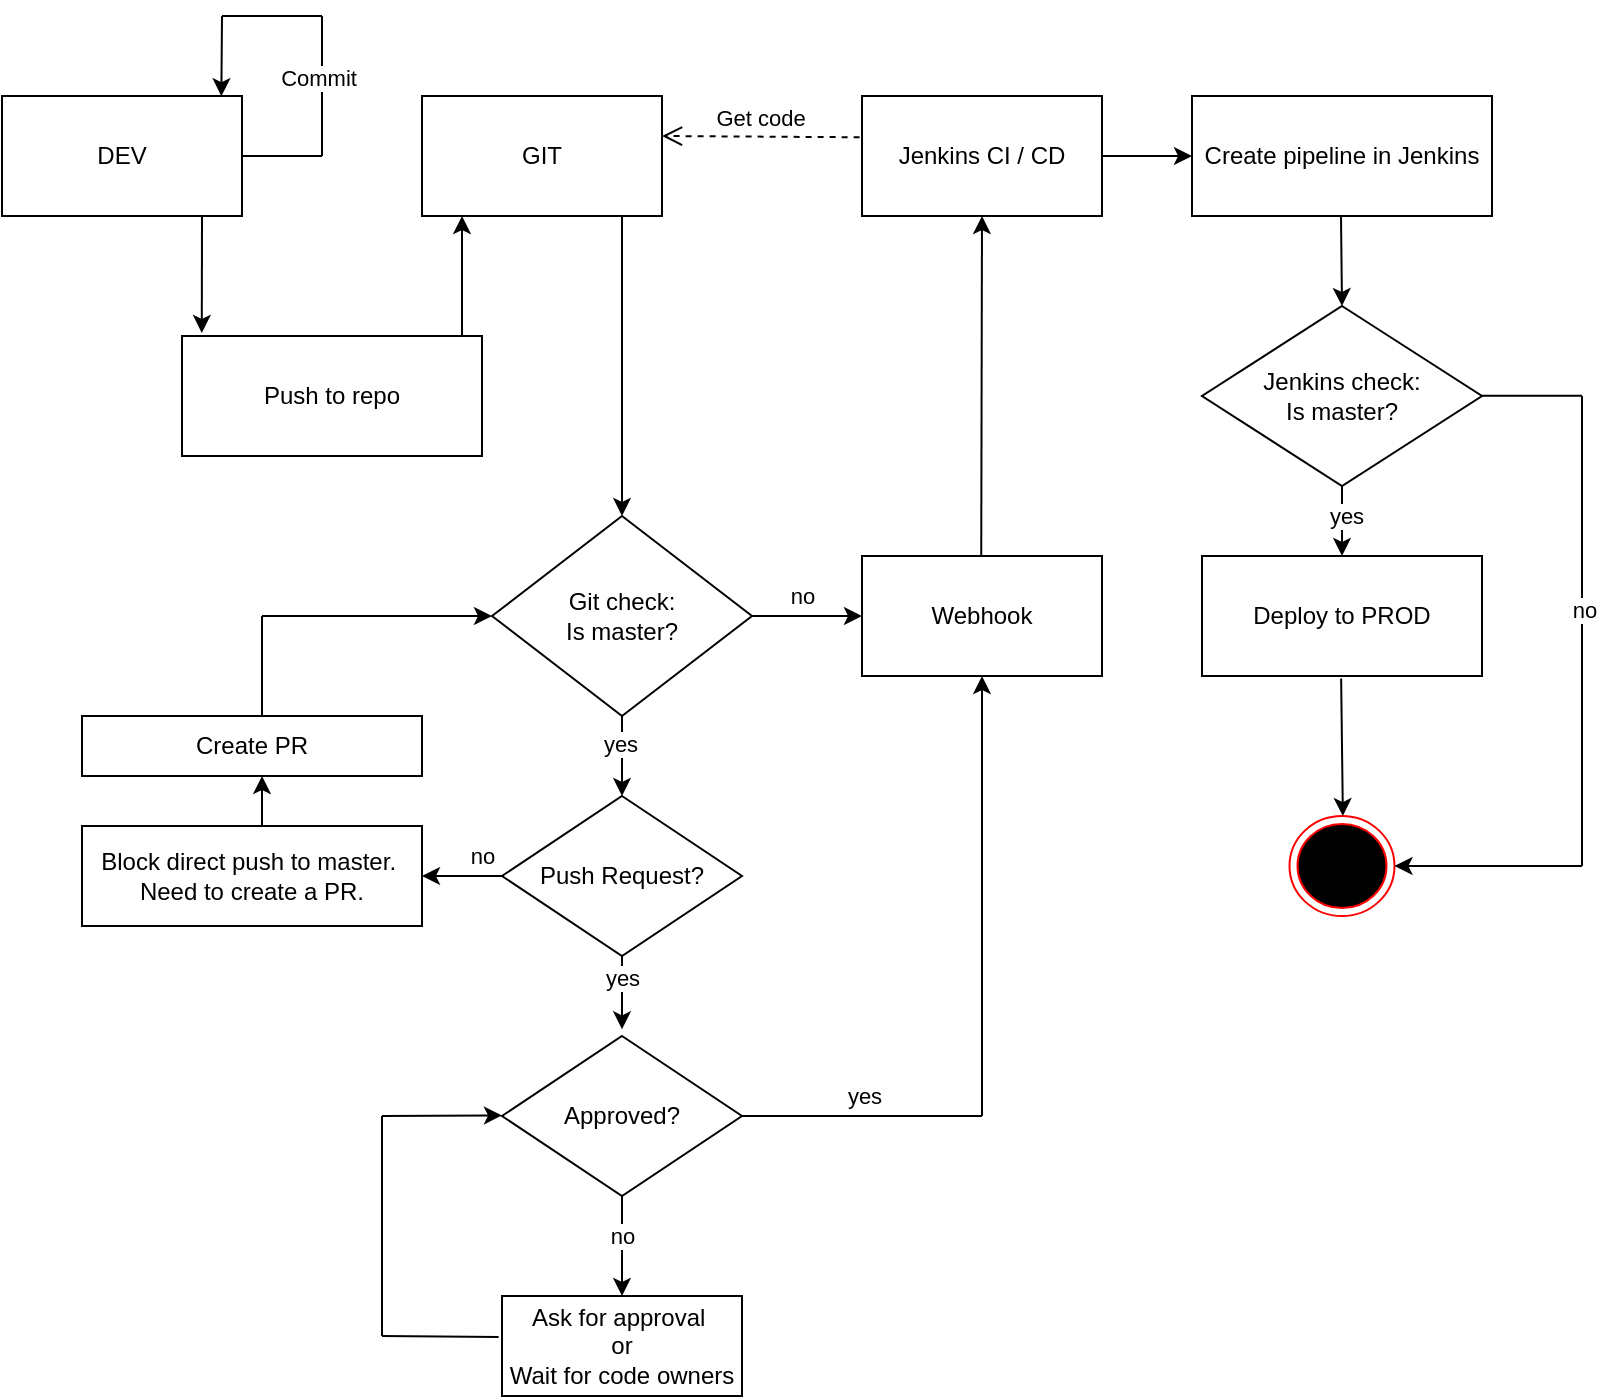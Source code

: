 <mxfile version="23.1.5" type="github">
  <diagram name="Page-1" id="gn0uq_FHL4GH7iVwz3Jk">
    <mxGraphModel dx="1140" dy="761" grid="1" gridSize="10" guides="1" tooltips="1" connect="1" arrows="1" fold="1" page="1" pageScale="1" pageWidth="827" pageHeight="1169" math="0" shadow="0">
      <root>
        <mxCell id="0" />
        <mxCell id="1" parent="0" />
        <mxCell id="xEWYe0WlcGR3rtT7nl-Z-1" value="Deploy to PROD" style="rounded=0;whiteSpace=wrap;html=1;" parent="1" vertex="1">
          <mxGeometry x="670" y="310" width="140" height="60" as="geometry" />
        </mxCell>
        <mxCell id="xEWYe0WlcGR3rtT7nl-Z-2" value="DEV" style="rounded=0;whiteSpace=wrap;html=1;" parent="1" vertex="1">
          <mxGeometry x="70" y="80" width="120" height="60" as="geometry" />
        </mxCell>
        <mxCell id="xEWYe0WlcGR3rtT7nl-Z-3" value="GIT" style="rounded=0;whiteSpace=wrap;html=1;" parent="1" vertex="1">
          <mxGeometry x="280" y="80" width="120" height="60" as="geometry" />
        </mxCell>
        <mxCell id="xEWYe0WlcGR3rtT7nl-Z-4" value="Jenkins CI / CD" style="rounded=0;whiteSpace=wrap;html=1;" parent="1" vertex="1">
          <mxGeometry x="500" y="80" width="120" height="60" as="geometry" />
        </mxCell>
        <mxCell id="xEWYe0WlcGR3rtT7nl-Z-5" value="Jenkins check:&lt;br&gt;Is master?" style="rhombus;whiteSpace=wrap;html=1;" parent="1" vertex="1">
          <mxGeometry x="670" y="185" width="140" height="90" as="geometry" />
        </mxCell>
        <mxCell id="xEWYe0WlcGR3rtT7nl-Z-6" value="Webhook" style="rounded=0;whiteSpace=wrap;html=1;" parent="1" vertex="1">
          <mxGeometry x="500" y="310" width="120" height="60" as="geometry" />
        </mxCell>
        <mxCell id="xEWYe0WlcGR3rtT7nl-Z-7" value="Push to repo" style="rounded=0;whiteSpace=wrap;html=1;" parent="1" vertex="1">
          <mxGeometry x="160" y="200" width="150" height="60" as="geometry" />
        </mxCell>
        <mxCell id="xEWYe0WlcGR3rtT7nl-Z-8" value="Git check:&lt;br&gt;Is master?" style="rhombus;whiteSpace=wrap;html=1;" parent="1" vertex="1">
          <mxGeometry x="315" y="290" width="130" height="100" as="geometry" />
        </mxCell>
        <mxCell id="xEWYe0WlcGR3rtT7nl-Z-53" value="" style="edgeStyle=orthogonalEdgeStyle;rounded=0;orthogonalLoop=1;jettySize=auto;html=1;" parent="1" edge="1">
          <mxGeometry relative="1" as="geometry">
            <mxPoint x="200" y="445" as="sourcePoint" />
            <mxPoint x="200" y="420" as="targetPoint" />
          </mxGeometry>
        </mxCell>
        <mxCell id="xEWYe0WlcGR3rtT7nl-Z-9" value="Block direct push to master.&amp;nbsp;&lt;br&gt;Need to create a PR." style="rounded=0;whiteSpace=wrap;html=1;" parent="1" vertex="1">
          <mxGeometry x="110" y="445" width="170" height="50" as="geometry" />
        </mxCell>
        <mxCell id="xEWYe0WlcGR3rtT7nl-Z-10" value="Push Request?" style="rhombus;whiteSpace=wrap;html=1;" parent="1" vertex="1">
          <mxGeometry x="320" y="430" width="120" height="80" as="geometry" />
        </mxCell>
        <mxCell id="xEWYe0WlcGR3rtT7nl-Z-11" value="Create PR" style="rounded=0;whiteSpace=wrap;html=1;" parent="1" vertex="1">
          <mxGeometry x="110" y="390" width="170" height="30" as="geometry" />
        </mxCell>
        <mxCell id="xEWYe0WlcGR3rtT7nl-Z-12" value="Create pipeline in Jenkins" style="rounded=0;whiteSpace=wrap;html=1;" parent="1" vertex="1">
          <mxGeometry x="665" y="80" width="150" height="60" as="geometry" />
        </mxCell>
        <mxCell id="xEWYe0WlcGR3rtT7nl-Z-13" value="Approved?" style="rhombus;whiteSpace=wrap;html=1;" parent="1" vertex="1">
          <mxGeometry x="320" y="550" width="120" height="80" as="geometry" />
        </mxCell>
        <mxCell id="xEWYe0WlcGR3rtT7nl-Z-14" value="Ask for approval&amp;nbsp;&lt;br&gt;or&lt;br&gt;Wait for code owners" style="rounded=0;whiteSpace=wrap;html=1;" parent="1" vertex="1">
          <mxGeometry x="320" y="680" width="120" height="50" as="geometry" />
        </mxCell>
        <mxCell id="xEWYe0WlcGR3rtT7nl-Z-15" value="" style="endArrow=classic;html=1;rounded=0;entryX=0.5;entryY=0;entryDx=0;entryDy=0;" parent="1" target="xEWYe0WlcGR3rtT7nl-Z-8" edge="1">
          <mxGeometry width="50" height="50" relative="1" as="geometry">
            <mxPoint x="380" y="140" as="sourcePoint" />
            <mxPoint x="440" y="170" as="targetPoint" />
          </mxGeometry>
        </mxCell>
        <mxCell id="xEWYe0WlcGR3rtT7nl-Z-16" value="" style="endArrow=classic;html=1;rounded=0;entryX=0.066;entryY=-0.025;entryDx=0;entryDy=0;entryPerimeter=0;" parent="1" target="xEWYe0WlcGR3rtT7nl-Z-7" edge="1">
          <mxGeometry width="50" height="50" relative="1" as="geometry">
            <mxPoint x="170" y="140" as="sourcePoint" />
            <mxPoint x="480" y="170" as="targetPoint" />
          </mxGeometry>
        </mxCell>
        <mxCell id="xEWYe0WlcGR3rtT7nl-Z-17" value="" style="endArrow=classic;html=1;rounded=0;" parent="1" edge="1">
          <mxGeometry width="50" height="50" relative="1" as="geometry">
            <mxPoint x="300" y="200" as="sourcePoint" />
            <mxPoint x="300" y="140" as="targetPoint" />
          </mxGeometry>
        </mxCell>
        <mxCell id="xEWYe0WlcGR3rtT7nl-Z-18" value="" style="endArrow=classic;html=1;rounded=0;entryX=0.5;entryY=1;entryDx=0;entryDy=0;exitX=0.364;exitY=0;exitDx=0;exitDy=0;exitPerimeter=0;" parent="1" target="xEWYe0WlcGR3rtT7nl-Z-4" edge="1">
          <mxGeometry width="50" height="50" relative="1" as="geometry">
            <mxPoint x="559.62" y="310" as="sourcePoint" />
            <mxPoint x="559.58" y="170" as="targetPoint" />
          </mxGeometry>
        </mxCell>
        <mxCell id="xEWYe0WlcGR3rtT7nl-Z-19" value="Get code" style="html=1;verticalAlign=bottom;endArrow=open;dashed=1;endSize=8;curved=0;rounded=0;exitX=-0.01;exitY=0.344;exitDx=0;exitDy=0;exitPerimeter=0;" parent="1" source="xEWYe0WlcGR3rtT7nl-Z-4" edge="1">
          <mxGeometry relative="1" as="geometry">
            <mxPoint x="485" y="100" as="sourcePoint" />
            <mxPoint x="400" y="100" as="targetPoint" />
          </mxGeometry>
        </mxCell>
        <mxCell id="xEWYe0WlcGR3rtT7nl-Z-23" value="" style="endArrow=classic;html=1;rounded=0;entryX=0.5;entryY=0;entryDx=0;entryDy=0;exitX=0.5;exitY=1;exitDx=0;exitDy=0;" parent="1" target="xEWYe0WlcGR3rtT7nl-Z-10" edge="1">
          <mxGeometry width="50" height="50" relative="1" as="geometry">
            <mxPoint x="380" y="390" as="sourcePoint" />
            <mxPoint x="405" y="370" as="targetPoint" />
          </mxGeometry>
        </mxCell>
        <mxCell id="xEWYe0WlcGR3rtT7nl-Z-56" value="yes" style="edgeLabel;html=1;align=center;verticalAlign=middle;resizable=0;points=[];" parent="xEWYe0WlcGR3rtT7nl-Z-23" vertex="1" connectable="0">
          <mxGeometry x="-0.307" y="-1" relative="1" as="geometry">
            <mxPoint as="offset" />
          </mxGeometry>
        </mxCell>
        <mxCell id="xEWYe0WlcGR3rtT7nl-Z-24" value="" style="endArrow=classic;html=1;rounded=0;exitX=0;exitY=0.5;exitDx=0;exitDy=0;entryX=1;entryY=0.5;entryDx=0;entryDy=0;" parent="1" source="xEWYe0WlcGR3rtT7nl-Z-10" target="xEWYe0WlcGR3rtT7nl-Z-9" edge="1">
          <mxGeometry width="50" height="50" relative="1" as="geometry">
            <mxPoint x="300" y="470" as="sourcePoint" />
            <mxPoint x="350" y="420" as="targetPoint" />
          </mxGeometry>
        </mxCell>
        <mxCell id="xEWYe0WlcGR3rtT7nl-Z-57" value="no" style="edgeLabel;html=1;align=center;verticalAlign=middle;resizable=0;points=[];" parent="xEWYe0WlcGR3rtT7nl-Z-24" vertex="1" connectable="0">
          <mxGeometry x="-0.45" y="1" relative="1" as="geometry">
            <mxPoint x="1" y="-11" as="offset" />
          </mxGeometry>
        </mxCell>
        <mxCell id="xEWYe0WlcGR3rtT7nl-Z-26" value="" style="endArrow=classic;html=1;rounded=0;entryX=0;entryY=0.5;entryDx=0;entryDy=0;" parent="1" edge="1">
          <mxGeometry width="50" height="50" relative="1" as="geometry">
            <mxPoint x="200" y="340" as="sourcePoint" />
            <mxPoint x="315" y="340" as="targetPoint" />
          </mxGeometry>
        </mxCell>
        <mxCell id="xEWYe0WlcGR3rtT7nl-Z-27" value="" style="endArrow=none;html=1;rounded=0;" parent="1" edge="1">
          <mxGeometry width="50" height="50" relative="1" as="geometry">
            <mxPoint x="200" y="390" as="sourcePoint" />
            <mxPoint x="200" y="340" as="targetPoint" />
          </mxGeometry>
        </mxCell>
        <mxCell id="xEWYe0WlcGR3rtT7nl-Z-28" value="" style="endArrow=classic;html=1;rounded=0;entryX=0.5;entryY=-0.042;entryDx=0;entryDy=0;entryPerimeter=0;exitX=0.5;exitY=1;exitDx=0;exitDy=0;" parent="1" source="xEWYe0WlcGR3rtT7nl-Z-10" target="xEWYe0WlcGR3rtT7nl-Z-13" edge="1">
          <mxGeometry width="50" height="50" relative="1" as="geometry">
            <mxPoint x="200" y="540" as="sourcePoint" />
            <mxPoint x="250" y="490" as="targetPoint" />
          </mxGeometry>
        </mxCell>
        <mxCell id="xEWYe0WlcGR3rtT7nl-Z-58" value="yes" style="edgeLabel;html=1;align=center;verticalAlign=middle;resizable=0;points=[];" parent="xEWYe0WlcGR3rtT7nl-Z-28" vertex="1" connectable="0">
          <mxGeometry x="-0.712" y="2" relative="1" as="geometry">
            <mxPoint x="-2" y="5" as="offset" />
          </mxGeometry>
        </mxCell>
        <mxCell id="xEWYe0WlcGR3rtT7nl-Z-29" value="" style="endArrow=classic;html=1;rounded=0;exitX=0.5;exitY=1;exitDx=0;exitDy=0;entryX=0.5;entryY=0;entryDx=0;entryDy=0;" parent="1" source="xEWYe0WlcGR3rtT7nl-Z-13" target="xEWYe0WlcGR3rtT7nl-Z-14" edge="1">
          <mxGeometry width="50" height="50" relative="1" as="geometry">
            <mxPoint x="370" y="710" as="sourcePoint" />
            <mxPoint x="420" y="660" as="targetPoint" />
          </mxGeometry>
        </mxCell>
        <mxCell id="xEWYe0WlcGR3rtT7nl-Z-59" value="no" style="edgeLabel;html=1;align=center;verticalAlign=middle;resizable=0;points=[];" parent="xEWYe0WlcGR3rtT7nl-Z-29" vertex="1" connectable="0">
          <mxGeometry x="-0.331" y="3" relative="1" as="geometry">
            <mxPoint x="-3" y="3" as="offset" />
          </mxGeometry>
        </mxCell>
        <mxCell id="xEWYe0WlcGR3rtT7nl-Z-30" value="" style="endArrow=classic;html=1;rounded=0;" parent="1" edge="1">
          <mxGeometry width="50" height="50" relative="1" as="geometry">
            <mxPoint x="260" y="590" as="sourcePoint" />
            <mxPoint x="320" y="589.71" as="targetPoint" />
          </mxGeometry>
        </mxCell>
        <mxCell id="xEWYe0WlcGR3rtT7nl-Z-31" value="" style="endArrow=none;html=1;rounded=0;" parent="1" edge="1">
          <mxGeometry width="50" height="50" relative="1" as="geometry">
            <mxPoint x="260" y="700" as="sourcePoint" />
            <mxPoint x="260" y="590" as="targetPoint" />
          </mxGeometry>
        </mxCell>
        <mxCell id="xEWYe0WlcGR3rtT7nl-Z-32" value="" style="endArrow=none;html=1;rounded=0;entryX=-0.014;entryY=0.409;entryDx=0;entryDy=0;entryPerimeter=0;" parent="1" target="xEWYe0WlcGR3rtT7nl-Z-14" edge="1">
          <mxGeometry width="50" height="50" relative="1" as="geometry">
            <mxPoint x="260" y="700" as="sourcePoint" />
            <mxPoint x="310" y="700" as="targetPoint" />
          </mxGeometry>
        </mxCell>
        <mxCell id="xEWYe0WlcGR3rtT7nl-Z-33" value="" style="endArrow=classic;html=1;rounded=0;entryX=0;entryY=0.5;entryDx=0;entryDy=0;exitX=1;exitY=0.5;exitDx=0;exitDy=0;" parent="1" source="xEWYe0WlcGR3rtT7nl-Z-8" target="xEWYe0WlcGR3rtT7nl-Z-6" edge="1">
          <mxGeometry width="50" height="50" relative="1" as="geometry">
            <mxPoint x="410" y="310" as="sourcePoint" />
            <mxPoint x="460" y="260" as="targetPoint" />
          </mxGeometry>
        </mxCell>
        <mxCell id="xEWYe0WlcGR3rtT7nl-Z-55" value="no" style="edgeLabel;html=1;align=center;verticalAlign=middle;resizable=0;points=[];" parent="xEWYe0WlcGR3rtT7nl-Z-33" vertex="1" connectable="0">
          <mxGeometry x="-0.179" y="3" relative="1" as="geometry">
            <mxPoint x="2" y="-7" as="offset" />
          </mxGeometry>
        </mxCell>
        <mxCell id="xEWYe0WlcGR3rtT7nl-Z-34" value="" style="endArrow=classic;html=1;rounded=0;entryX=0.5;entryY=1;entryDx=0;entryDy=0;" parent="1" target="xEWYe0WlcGR3rtT7nl-Z-6" edge="1">
          <mxGeometry width="50" height="50" relative="1" as="geometry">
            <mxPoint x="560" y="590" as="sourcePoint" />
            <mxPoint x="570" y="340" as="targetPoint" />
          </mxGeometry>
        </mxCell>
        <mxCell id="xEWYe0WlcGR3rtT7nl-Z-35" value="" style="endArrow=none;html=1;rounded=0;exitX=1;exitY=0.5;exitDx=0;exitDy=0;" parent="1" source="xEWYe0WlcGR3rtT7nl-Z-13" edge="1">
          <mxGeometry width="50" height="50" relative="1" as="geometry">
            <mxPoint x="440" y="590" as="sourcePoint" />
            <mxPoint x="560" y="590" as="targetPoint" />
          </mxGeometry>
        </mxCell>
        <mxCell id="xEWYe0WlcGR3rtT7nl-Z-60" value="yes" style="edgeLabel;html=1;align=center;verticalAlign=middle;resizable=0;points=[];" parent="xEWYe0WlcGR3rtT7nl-Z-35" vertex="1" connectable="0">
          <mxGeometry x="0.055" y="-1" relative="1" as="geometry">
            <mxPoint x="-3" y="-11" as="offset" />
          </mxGeometry>
        </mxCell>
        <mxCell id="xEWYe0WlcGR3rtT7nl-Z-36" value="" style="endArrow=classic;html=1;rounded=0;entryX=0;entryY=0.5;entryDx=0;entryDy=0;exitX=1;exitY=0.5;exitDx=0;exitDy=0;" parent="1" source="xEWYe0WlcGR3rtT7nl-Z-4" target="xEWYe0WlcGR3rtT7nl-Z-12" edge="1">
          <mxGeometry width="50" height="50" relative="1" as="geometry">
            <mxPoint x="620" y="100" as="sourcePoint" />
            <mxPoint x="660" y="100" as="targetPoint" />
          </mxGeometry>
        </mxCell>
        <mxCell id="xEWYe0WlcGR3rtT7nl-Z-37" value="" style="endArrow=classic;html=1;rounded=0;entryX=0.5;entryY=0;entryDx=0;entryDy=0;" parent="1" target="xEWYe0WlcGR3rtT7nl-Z-5" edge="1">
          <mxGeometry width="50" height="50" relative="1" as="geometry">
            <mxPoint x="739.5" y="140" as="sourcePoint" />
            <mxPoint x="740" y="180" as="targetPoint" />
          </mxGeometry>
        </mxCell>
        <mxCell id="xEWYe0WlcGR3rtT7nl-Z-39" value="" style="ellipse;html=1;shape=endState;fillColor=#000000;strokeColor=#ff0000;" parent="1" vertex="1">
          <mxGeometry x="713.75" y="440" width="52.5" height="50" as="geometry" />
        </mxCell>
        <mxCell id="xEWYe0WlcGR3rtT7nl-Z-40" value="" style="endArrow=none;html=1;rounded=0;" parent="1" edge="1">
          <mxGeometry width="50" height="50" relative="1" as="geometry">
            <mxPoint x="860" y="229.86" as="sourcePoint" />
            <mxPoint x="820" y="229.86" as="targetPoint" />
            <Array as="points">
              <mxPoint x="810" y="229.86" />
            </Array>
          </mxGeometry>
        </mxCell>
        <mxCell id="xEWYe0WlcGR3rtT7nl-Z-42" value="" style="endArrow=none;html=1;rounded=0;" parent="1" edge="1">
          <mxGeometry width="50" height="50" relative="1" as="geometry">
            <mxPoint x="860" y="465" as="sourcePoint" />
            <mxPoint x="860" y="230" as="targetPoint" />
          </mxGeometry>
        </mxCell>
        <mxCell id="xEWYe0WlcGR3rtT7nl-Z-61" value="no" style="edgeLabel;html=1;align=center;verticalAlign=middle;resizable=0;points=[];" parent="xEWYe0WlcGR3rtT7nl-Z-42" vertex="1" connectable="0">
          <mxGeometry x="0.094" relative="1" as="geometry">
            <mxPoint x="1" as="offset" />
          </mxGeometry>
        </mxCell>
        <mxCell id="xEWYe0WlcGR3rtT7nl-Z-43" value="" style="endArrow=classic;html=1;rounded=0;entryX=0.5;entryY=0;entryDx=0;entryDy=0;exitX=0.467;exitY=1.02;exitDx=0;exitDy=0;exitPerimeter=0;" parent="1" edge="1">
          <mxGeometry width="50" height="50" relative="1" as="geometry">
            <mxPoint x="739.57" y="371.2" as="sourcePoint" />
            <mxPoint x="740.44" y="440" as="targetPoint" />
          </mxGeometry>
        </mxCell>
        <mxCell id="xEWYe0WlcGR3rtT7nl-Z-44" value="" style="endArrow=classic;html=1;rounded=0;entryX=1;entryY=0.5;entryDx=0;entryDy=0;" parent="1" target="xEWYe0WlcGR3rtT7nl-Z-39" edge="1">
          <mxGeometry width="50" height="50" relative="1" as="geometry">
            <mxPoint x="860" y="465" as="sourcePoint" />
            <mxPoint x="770" y="465" as="targetPoint" />
          </mxGeometry>
        </mxCell>
        <mxCell id="xEWYe0WlcGR3rtT7nl-Z-45" value="" style="endArrow=classic;html=1;rounded=0;entryX=0.5;entryY=0;entryDx=0;entryDy=0;exitX=0.5;exitY=1;exitDx=0;exitDy=0;" parent="1" source="xEWYe0WlcGR3rtT7nl-Z-5" target="xEWYe0WlcGR3rtT7nl-Z-1" edge="1">
          <mxGeometry width="50" height="50" relative="1" as="geometry">
            <mxPoint x="790" y="260" as="sourcePoint" />
            <mxPoint x="840" y="210" as="targetPoint" />
          </mxGeometry>
        </mxCell>
        <mxCell id="xEWYe0WlcGR3rtT7nl-Z-62" value="yes" style="edgeLabel;html=1;align=center;verticalAlign=middle;resizable=0;points=[];" parent="xEWYe0WlcGR3rtT7nl-Z-45" vertex="1" connectable="0">
          <mxGeometry x="-0.229" y="2" relative="1" as="geometry">
            <mxPoint y="1" as="offset" />
          </mxGeometry>
        </mxCell>
        <mxCell id="xEWYe0WlcGR3rtT7nl-Z-48" value="" style="endArrow=none;html=1;rounded=0;" parent="1" edge="1">
          <mxGeometry width="50" height="50" relative="1" as="geometry">
            <mxPoint x="190" y="110" as="sourcePoint" />
            <mxPoint x="230" y="110" as="targetPoint" />
          </mxGeometry>
        </mxCell>
        <mxCell id="xEWYe0WlcGR3rtT7nl-Z-49" value="" style="endArrow=none;html=1;rounded=0;" parent="1" edge="1">
          <mxGeometry width="50" height="50" relative="1" as="geometry">
            <mxPoint x="230" y="110" as="sourcePoint" />
            <mxPoint x="230" y="40" as="targetPoint" />
          </mxGeometry>
        </mxCell>
        <mxCell id="xEWYe0WlcGR3rtT7nl-Z-52" value="Commit" style="edgeLabel;html=1;align=center;verticalAlign=middle;resizable=0;points=[];" parent="xEWYe0WlcGR3rtT7nl-Z-49" vertex="1" connectable="0">
          <mxGeometry x="0.588" y="2" relative="1" as="geometry">
            <mxPoint y="16" as="offset" />
          </mxGeometry>
        </mxCell>
        <mxCell id="xEWYe0WlcGR3rtT7nl-Z-50" value="" style="endArrow=none;html=1;rounded=0;" parent="1" edge="1">
          <mxGeometry width="50" height="50" relative="1" as="geometry">
            <mxPoint x="180" y="40" as="sourcePoint" />
            <mxPoint x="230" y="40" as="targetPoint" />
          </mxGeometry>
        </mxCell>
        <mxCell id="xEWYe0WlcGR3rtT7nl-Z-51" value="" style="endArrow=classic;html=1;rounded=0;entryX=0.914;entryY=0.002;entryDx=0;entryDy=0;entryPerimeter=0;" parent="1" target="xEWYe0WlcGR3rtT7nl-Z-2" edge="1">
          <mxGeometry width="50" height="50" relative="1" as="geometry">
            <mxPoint x="180" y="40" as="sourcePoint" />
            <mxPoint x="240" y="130" as="targetPoint" />
          </mxGeometry>
        </mxCell>
      </root>
    </mxGraphModel>
  </diagram>
</mxfile>
